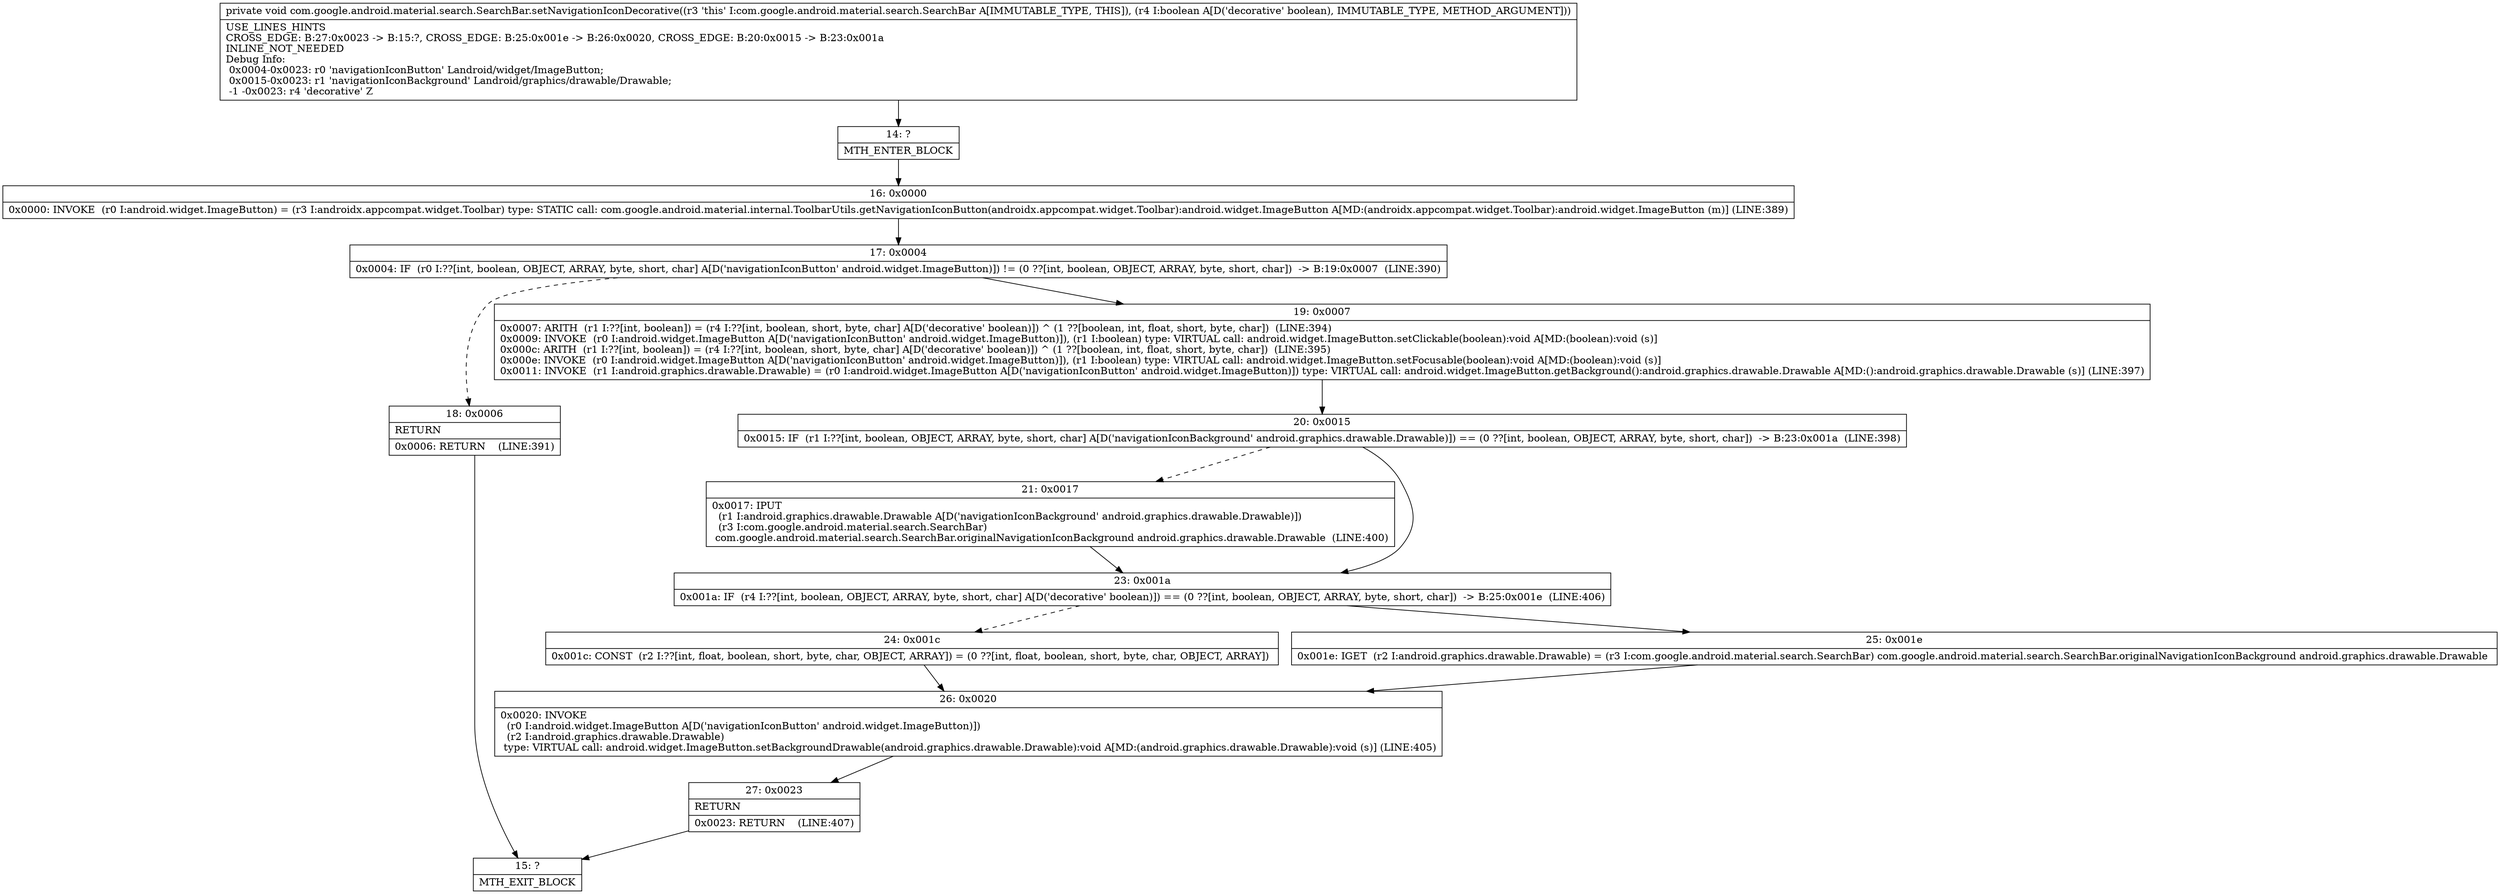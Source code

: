 digraph "CFG forcom.google.android.material.search.SearchBar.setNavigationIconDecorative(Z)V" {
Node_14 [shape=record,label="{14\:\ ?|MTH_ENTER_BLOCK\l}"];
Node_16 [shape=record,label="{16\:\ 0x0000|0x0000: INVOKE  (r0 I:android.widget.ImageButton) = (r3 I:androidx.appcompat.widget.Toolbar) type: STATIC call: com.google.android.material.internal.ToolbarUtils.getNavigationIconButton(androidx.appcompat.widget.Toolbar):android.widget.ImageButton A[MD:(androidx.appcompat.widget.Toolbar):android.widget.ImageButton (m)] (LINE:389)\l}"];
Node_17 [shape=record,label="{17\:\ 0x0004|0x0004: IF  (r0 I:??[int, boolean, OBJECT, ARRAY, byte, short, char] A[D('navigationIconButton' android.widget.ImageButton)]) != (0 ??[int, boolean, OBJECT, ARRAY, byte, short, char])  \-\> B:19:0x0007  (LINE:390)\l}"];
Node_18 [shape=record,label="{18\:\ 0x0006|RETURN\l|0x0006: RETURN    (LINE:391)\l}"];
Node_15 [shape=record,label="{15\:\ ?|MTH_EXIT_BLOCK\l}"];
Node_19 [shape=record,label="{19\:\ 0x0007|0x0007: ARITH  (r1 I:??[int, boolean]) = (r4 I:??[int, boolean, short, byte, char] A[D('decorative' boolean)]) ^ (1 ??[boolean, int, float, short, byte, char])  (LINE:394)\l0x0009: INVOKE  (r0 I:android.widget.ImageButton A[D('navigationIconButton' android.widget.ImageButton)]), (r1 I:boolean) type: VIRTUAL call: android.widget.ImageButton.setClickable(boolean):void A[MD:(boolean):void (s)]\l0x000c: ARITH  (r1 I:??[int, boolean]) = (r4 I:??[int, boolean, short, byte, char] A[D('decorative' boolean)]) ^ (1 ??[boolean, int, float, short, byte, char])  (LINE:395)\l0x000e: INVOKE  (r0 I:android.widget.ImageButton A[D('navigationIconButton' android.widget.ImageButton)]), (r1 I:boolean) type: VIRTUAL call: android.widget.ImageButton.setFocusable(boolean):void A[MD:(boolean):void (s)]\l0x0011: INVOKE  (r1 I:android.graphics.drawable.Drawable) = (r0 I:android.widget.ImageButton A[D('navigationIconButton' android.widget.ImageButton)]) type: VIRTUAL call: android.widget.ImageButton.getBackground():android.graphics.drawable.Drawable A[MD:():android.graphics.drawable.Drawable (s)] (LINE:397)\l}"];
Node_20 [shape=record,label="{20\:\ 0x0015|0x0015: IF  (r1 I:??[int, boolean, OBJECT, ARRAY, byte, short, char] A[D('navigationIconBackground' android.graphics.drawable.Drawable)]) == (0 ??[int, boolean, OBJECT, ARRAY, byte, short, char])  \-\> B:23:0x001a  (LINE:398)\l}"];
Node_21 [shape=record,label="{21\:\ 0x0017|0x0017: IPUT  \l  (r1 I:android.graphics.drawable.Drawable A[D('navigationIconBackground' android.graphics.drawable.Drawable)])\l  (r3 I:com.google.android.material.search.SearchBar)\l com.google.android.material.search.SearchBar.originalNavigationIconBackground android.graphics.drawable.Drawable  (LINE:400)\l}"];
Node_23 [shape=record,label="{23\:\ 0x001a|0x001a: IF  (r4 I:??[int, boolean, OBJECT, ARRAY, byte, short, char] A[D('decorative' boolean)]) == (0 ??[int, boolean, OBJECT, ARRAY, byte, short, char])  \-\> B:25:0x001e  (LINE:406)\l}"];
Node_24 [shape=record,label="{24\:\ 0x001c|0x001c: CONST  (r2 I:??[int, float, boolean, short, byte, char, OBJECT, ARRAY]) = (0 ??[int, float, boolean, short, byte, char, OBJECT, ARRAY]) \l}"];
Node_26 [shape=record,label="{26\:\ 0x0020|0x0020: INVOKE  \l  (r0 I:android.widget.ImageButton A[D('navigationIconButton' android.widget.ImageButton)])\l  (r2 I:android.graphics.drawable.Drawable)\l type: VIRTUAL call: android.widget.ImageButton.setBackgroundDrawable(android.graphics.drawable.Drawable):void A[MD:(android.graphics.drawable.Drawable):void (s)] (LINE:405)\l}"];
Node_27 [shape=record,label="{27\:\ 0x0023|RETURN\l|0x0023: RETURN    (LINE:407)\l}"];
Node_25 [shape=record,label="{25\:\ 0x001e|0x001e: IGET  (r2 I:android.graphics.drawable.Drawable) = (r3 I:com.google.android.material.search.SearchBar) com.google.android.material.search.SearchBar.originalNavigationIconBackground android.graphics.drawable.Drawable \l}"];
MethodNode[shape=record,label="{private void com.google.android.material.search.SearchBar.setNavigationIconDecorative((r3 'this' I:com.google.android.material.search.SearchBar A[IMMUTABLE_TYPE, THIS]), (r4 I:boolean A[D('decorative' boolean), IMMUTABLE_TYPE, METHOD_ARGUMENT]))  | USE_LINES_HINTS\lCROSS_EDGE: B:27:0x0023 \-\> B:15:?, CROSS_EDGE: B:25:0x001e \-\> B:26:0x0020, CROSS_EDGE: B:20:0x0015 \-\> B:23:0x001a\lINLINE_NOT_NEEDED\lDebug Info:\l  0x0004\-0x0023: r0 'navigationIconButton' Landroid\/widget\/ImageButton;\l  0x0015\-0x0023: r1 'navigationIconBackground' Landroid\/graphics\/drawable\/Drawable;\l  \-1 \-0x0023: r4 'decorative' Z\l}"];
MethodNode -> Node_14;Node_14 -> Node_16;
Node_16 -> Node_17;
Node_17 -> Node_18[style=dashed];
Node_17 -> Node_19;
Node_18 -> Node_15;
Node_19 -> Node_20;
Node_20 -> Node_21[style=dashed];
Node_20 -> Node_23;
Node_21 -> Node_23;
Node_23 -> Node_24[style=dashed];
Node_23 -> Node_25;
Node_24 -> Node_26;
Node_26 -> Node_27;
Node_27 -> Node_15;
Node_25 -> Node_26;
}

